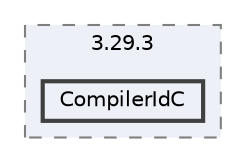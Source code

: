digraph "/Users/yjack/GitHub/SimEvo/_skbuild/macosx-14.0-arm64-3.12/cmake-build/CMakeFiles/3.29.3/CompilerIdC"
{
 // LATEX_PDF_SIZE
  bgcolor="transparent";
  edge [fontname=Helvetica,fontsize=10,labelfontname=Helvetica,labelfontsize=10];
  node [fontname=Helvetica,fontsize=10,shape=box,height=0.2,width=0.4];
  compound=true
  subgraph clusterdir_1c4431f0cbd001789a4e94cd3fe76f5e {
    graph [ bgcolor="#edf0f7", pencolor="grey50", label="3.29.3", fontname=Helvetica,fontsize=10 style="filled,dashed", URL="dir_1c4431f0cbd001789a4e94cd3fe76f5e.html",tooltip=""]
  dir_140e77a4c285c130bef7f148d40d8a68 [label="CompilerIdC", fillcolor="#edf0f7", color="grey25", style="filled,bold", URL="dir_140e77a4c285c130bef7f148d40d8a68.html",tooltip=""];
  }
}
